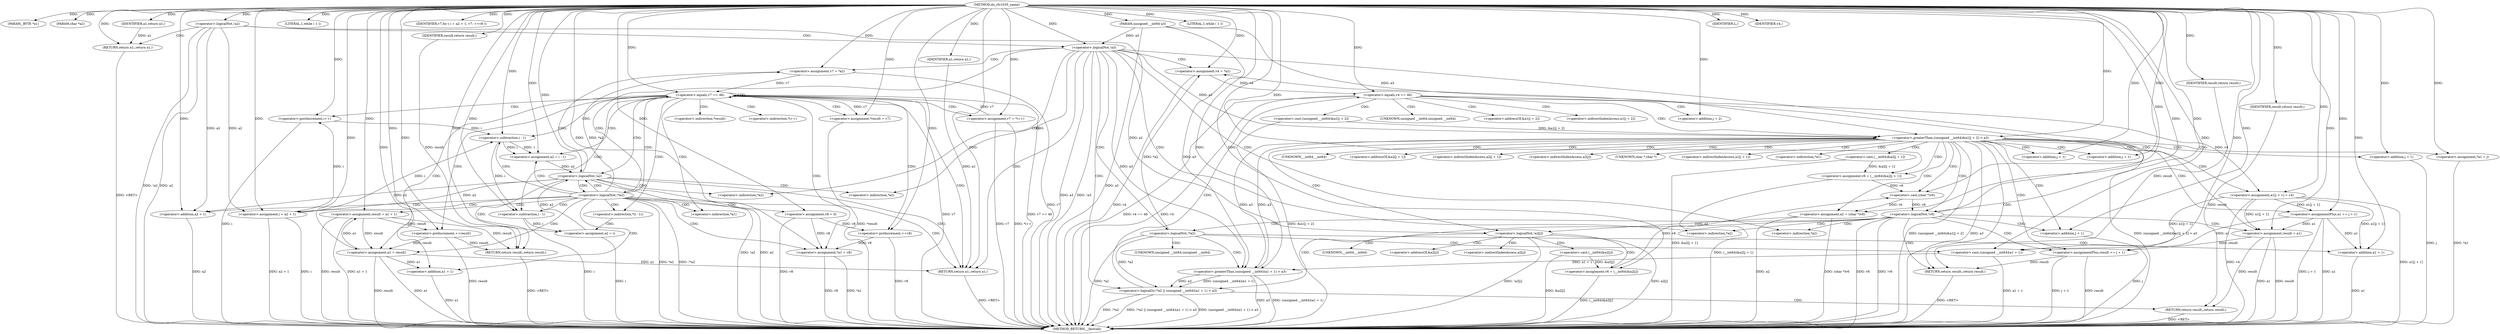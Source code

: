 digraph do_rfc1035_name {  
"1000108" [label = "(METHOD,do_rfc1035_name)" ]
"1000302" [label = "(METHOD_RETURN,__fastcall)" ]
"1000109" [label = "(PARAM,_BYTE *a1)" ]
"1000110" [label = "(PARAM,char *a2)" ]
"1000111" [label = "(PARAM,unsigned __int64 a3)" ]
"1000121" [label = "(<operator>.logicalNot,!a2)" ]
"1000123" [label = "(RETURN,return a1;,return a1;)" ]
"1000124" [label = "(IDENTIFIER,a1,return a1;)" ]
"1000126" [label = "(<operator>.logicalNot,!a3)" ]
"1000130" [label = "(LITERAL,1,while ( 1 ))" ]
"1000132" [label = "(<operator>.assignment,v7 = *a2)" ]
"1000137" [label = "(<operator>.logicalNot,!*a2)" ]
"1000141" [label = "(<operator>.assignment,result = a1 + 1)" ]
"1000143" [label = "(<operator>.addition,a1 + 1)" ]
"1000146" [label = "(<operator>.assignment,v8 = 0)" ]
"1000150" [label = "(<operator>.assignment,i = a2 + 1)" ]
"1000152" [label = "(<operator>.addition,a2 + 1)" ]
"1000155" [label = "(IDENTIFIER,v7,for ( i = a2 + 1; v7; ++v8 ))" ]
"1000156" [label = "(<operator>.preIncrement,++v8)" ]
"1000160" [label = "(<operator>.equals,v7 == 46)" ]
"1000164" [label = "(<operator>.assignment,*result = v7)" ]
"1000168" [label = "(<operator>.assignment,v7 = *i++)" ]
"1000171" [label = "(<operator>.postIncrement,i++)" ]
"1000173" [label = "(<operator>.preIncrement,++result)" ]
"1000175" [label = "(<operator>.assignment,*a1 = v8)" ]
"1000179" [label = "(<operator>.assignment,a2 = i - 1)" ]
"1000181" [label = "(<operator>.subtraction,i - 1)" ]
"1000186" [label = "(<operator>.subtraction,i - 1)" ]
"1000189" [label = "(<operator>.assignment,a2 = i)" ]
"1000192" [label = "(<operator>.assignment,a1 = result)" ]
"1000196" [label = "(<operator>.logicalNot,!a2)" ]
"1000198" [label = "(RETURN,return result;,return result;)" ]
"1000199" [label = "(IDENTIFIER,result,return result;)" ]
"1000200" [label = "(RETURN,return a1;,return a1;)" ]
"1000201" [label = "(IDENTIFIER,a1,return a1;)" ]
"1000203" [label = "(LITERAL,1,while ( 1 ))" ]
"1000205" [label = "(<operator>.assignment,result = a1)" ]
"1000208" [label = "(<operator>.assignment,v4 = *a2)" ]
"1000213" [label = "(<operator>.logicalOr,!*a2 || (unsigned __int64)(a1 + 1) > a3)" ]
"1000214" [label = "(<operator>.logicalNot,!*a2)" ]
"1000217" [label = "(<operator>.greaterThan,(unsigned __int64)(a1 + 1) > a3)" ]
"1000218" [label = "(<operator>.cast,(unsigned __int64)(a1 + 1))" ]
"1000220" [label = "(<operator>.addition,a1 + 1)" ]
"1000224" [label = "(RETURN,return result;,return result;)" ]
"1000225" [label = "(IDENTIFIER,result,return result;)" ]
"1000226" [label = "(IDENTIFIER,L,)" ]
"1000227" [label = "(IDENTIFIER,v4,)" ]
"1000230" [label = "(<operator>.equals,v4 == 46)" ]
"1000235" [label = "(<operator>.greaterThan,(unsigned __int64)&a1[j + 2] > a3)" ]
"1000236" [label = "(<operator>.cast,(unsigned __int64)&a1[j + 2])" ]
"1000241" [label = "(<operator>.addition,j + 2)" ]
"1000246" [label = "(<operator>.assignment,a1[j + 1] = v4)" ]
"1000249" [label = "(<operator>.addition,j + 1)" ]
"1000253" [label = "(<operator>.assignment,*a1 = j)" ]
"1000257" [label = "(<operator>.assignment,v6 = (__int64)&a2[j + 1])" ]
"1000259" [label = "(<operator>.cast,(__int64)&a2[j + 1])" ]
"1000264" [label = "(<operator>.addition,j + 1)" ]
"1000268" [label = "(<operator>.logicalNot,!a2[j])" ]
"1000272" [label = "(<operator>.assignment,v6 = (__int64)&a2[j])" ]
"1000274" [label = "(<operator>.cast,(__int64)&a2[j])" ]
"1000280" [label = "(<operator>.assignmentPlus,a1 += j + 1)" ]
"1000282" [label = "(<operator>.addition,j + 1)" ]
"1000285" [label = "(<operator>.assignment,a2 = (char *)v6)" ]
"1000287" [label = "(<operator>.cast,(char *)v6)" ]
"1000291" [label = "(<operator>.logicalNot,!v6)" ]
"1000295" [label = "(<operator>.assignmentPlus,result += j + 1)" ]
"1000297" [label = "(<operator>.addition,j + 1)" ]
"1000300" [label = "(RETURN,return result;,return result;)" ]
"1000301" [label = "(IDENTIFIER,result,return result;)" ]
"1000134" [label = "(<operator>.indirection,*a2)" ]
"1000138" [label = "(<operator>.indirection,*a2)" ]
"1000165" [label = "(<operator>.indirection,*result)" ]
"1000170" [label = "(<operator>.indirection,*i++)" ]
"1000176" [label = "(<operator>.indirection,*a1)" ]
"1000185" [label = "(<operator>.indirection,*(i - 1))" ]
"1000210" [label = "(<operator>.indirection,*a2)" ]
"1000215" [label = "(<operator>.indirection,*a2)" ]
"1000219" [label = "(UNKNOWN,unsigned __int64,unsigned __int64)" ]
"1000237" [label = "(UNKNOWN,unsigned __int64,unsigned __int64)" ]
"1000238" [label = "(<operator>.addressOf,&a1[j + 2])" ]
"1000239" [label = "(<operator>.indirectIndexAccess,a1[j + 2])" ]
"1000247" [label = "(<operator>.indirectIndexAccess,a1[j + 1])" ]
"1000254" [label = "(<operator>.indirection,*a1)" ]
"1000260" [label = "(UNKNOWN,__int64,__int64)" ]
"1000261" [label = "(<operator>.addressOf,&a2[j + 1])" ]
"1000262" [label = "(<operator>.indirectIndexAccess,a2[j + 1])" ]
"1000269" [label = "(<operator>.indirectIndexAccess,a2[j])" ]
"1000275" [label = "(UNKNOWN,__int64,__int64)" ]
"1000276" [label = "(<operator>.addressOf,&a2[j])" ]
"1000277" [label = "(<operator>.indirectIndexAccess,a2[j])" ]
"1000288" [label = "(UNKNOWN,char *,char *)" ]
  "1000126" -> "1000302"  [ label = "DDG: a3"] 
  "1000213" -> "1000302"  [ label = "DDG: !*a2"] 
  "1000137" -> "1000302"  [ label = "DDG: *a2"] 
  "1000205" -> "1000302"  [ label = "DDG: a1"] 
  "1000192" -> "1000302"  [ label = "DDG: a1"] 
  "1000186" -> "1000302"  [ label = "DDG: i"] 
  "1000143" -> "1000302"  [ label = "DDG: a1"] 
  "1000160" -> "1000302"  [ label = "DDG: v7"] 
  "1000217" -> "1000302"  [ label = "DDG: (unsigned __int64)(a1 + 1)"] 
  "1000192" -> "1000302"  [ label = "DDG: result"] 
  "1000141" -> "1000302"  [ label = "DDG: a1 + 1"] 
  "1000189" -> "1000302"  [ label = "DDG: i"] 
  "1000217" -> "1000302"  [ label = "DDG: a3"] 
  "1000235" -> "1000302"  [ label = "DDG: a3"] 
  "1000257" -> "1000302"  [ label = "DDG: (__int64)&a2[j + 1]"] 
  "1000173" -> "1000302"  [ label = "DDG: result"] 
  "1000268" -> "1000302"  [ label = "DDG: a2[j]"] 
  "1000121" -> "1000302"  [ label = "DDG: a2"] 
  "1000141" -> "1000302"  [ label = "DDG: result"] 
  "1000213" -> "1000302"  [ label = "DDG: !*a2 || (unsigned __int64)(a1 + 1) > a3"] 
  "1000213" -> "1000302"  [ label = "DDG: (unsigned __int64)(a1 + 1) > a3"] 
  "1000175" -> "1000302"  [ label = "DDG: v8"] 
  "1000230" -> "1000302"  [ label = "DDG: v4 == 46"] 
  "1000156" -> "1000302"  [ label = "DDG: v8"] 
  "1000220" -> "1000302"  [ label = "DDG: a1"] 
  "1000150" -> "1000302"  [ label = "DDG: a2 + 1"] 
  "1000121" -> "1000302"  [ label = "DDG: !a2"] 
  "1000297" -> "1000302"  [ label = "DDG: j"] 
  "1000295" -> "1000302"  [ label = "DDG: result"] 
  "1000272" -> "1000302"  [ label = "DDG: (__int64)&a2[j]"] 
  "1000137" -> "1000302"  [ label = "DDG: !*a2"] 
  "1000282" -> "1000302"  [ label = "DDG: j"] 
  "1000218" -> "1000302"  [ label = "DDG: a1 + 1"] 
  "1000152" -> "1000302"  [ label = "DDG: a2"] 
  "1000268" -> "1000302"  [ label = "DDG: !a2[j]"] 
  "1000132" -> "1000302"  [ label = "DDG: v7"] 
  "1000291" -> "1000302"  [ label = "DDG: v6"] 
  "1000146" -> "1000302"  [ label = "DDG: v8"] 
  "1000235" -> "1000302"  [ label = "DDG: (unsigned __int64)&a1[j + 2]"] 
  "1000280" -> "1000302"  [ label = "DDG: j + 1"] 
  "1000246" -> "1000302"  [ label = "DDG: a1[j + 1]"] 
  "1000214" -> "1000302"  [ label = "DDG: *a2"] 
  "1000259" -> "1000302"  [ label = "DDG: &a2[j + 1]"] 
  "1000246" -> "1000302"  [ label = "DDG: v4"] 
  "1000168" -> "1000302"  [ label = "DDG: *i++"] 
  "1000291" -> "1000302"  [ label = "DDG: !v6"] 
  "1000285" -> "1000302"  [ label = "DDG: a2"] 
  "1000230" -> "1000302"  [ label = "DDG: v4"] 
  "1000285" -> "1000302"  [ label = "DDG: (char *)v6"] 
  "1000208" -> "1000302"  [ label = "DDG: v4"] 
  "1000280" -> "1000302"  [ label = "DDG: a1"] 
  "1000126" -> "1000302"  [ label = "DDG: !a3"] 
  "1000205" -> "1000302"  [ label = "DDG: result"] 
  "1000175" -> "1000302"  [ label = "DDG: *a1"] 
  "1000196" -> "1000302"  [ label = "DDG: !a2"] 
  "1000168" -> "1000302"  [ label = "DDG: v7"] 
  "1000236" -> "1000302"  [ label = "DDG: &a1[j + 2]"] 
  "1000160" -> "1000302"  [ label = "DDG: v7 == 46"] 
  "1000253" -> "1000302"  [ label = "DDG: *a1"] 
  "1000111" -> "1000302"  [ label = "DDG: a3"] 
  "1000274" -> "1000302"  [ label = "DDG: &a2[j]"] 
  "1000171" -> "1000302"  [ label = "DDG: i"] 
  "1000196" -> "1000302"  [ label = "DDG: a2"] 
  "1000295" -> "1000302"  [ label = "DDG: j + 1"] 
  "1000164" -> "1000302"  [ label = "DDG: *result"] 
  "1000150" -> "1000302"  [ label = "DDG: i"] 
  "1000235" -> "1000302"  [ label = "DDG: (unsigned __int64)&a1[j + 2] > a3"] 
  "1000123" -> "1000302"  [ label = "DDG: <RET>"] 
  "1000198" -> "1000302"  [ label = "DDG: <RET>"] 
  "1000224" -> "1000302"  [ label = "DDG: <RET>"] 
  "1000300" -> "1000302"  [ label = "DDG: <RET>"] 
  "1000200" -> "1000302"  [ label = "DDG: <RET>"] 
  "1000108" -> "1000109"  [ label = "DDG: "] 
  "1000108" -> "1000110"  [ label = "DDG: "] 
  "1000108" -> "1000111"  [ label = "DDG: "] 
  "1000108" -> "1000121"  [ label = "DDG: "] 
  "1000124" -> "1000123"  [ label = "DDG: a1"] 
  "1000108" -> "1000123"  [ label = "DDG: "] 
  "1000108" -> "1000124"  [ label = "DDG: "] 
  "1000111" -> "1000126"  [ label = "DDG: a3"] 
  "1000108" -> "1000126"  [ label = "DDG: "] 
  "1000108" -> "1000130"  [ label = "DDG: "] 
  "1000137" -> "1000132"  [ label = "DDG: *a2"] 
  "1000108" -> "1000132"  [ label = "DDG: "] 
  "1000192" -> "1000141"  [ label = "DDG: a1"] 
  "1000108" -> "1000141"  [ label = "DDG: "] 
  "1000192" -> "1000143"  [ label = "DDG: a1"] 
  "1000108" -> "1000143"  [ label = "DDG: "] 
  "1000108" -> "1000146"  [ label = "DDG: "] 
  "1000121" -> "1000150"  [ label = "DDG: a2"] 
  "1000196" -> "1000150"  [ label = "DDG: a2"] 
  "1000108" -> "1000150"  [ label = "DDG: "] 
  "1000121" -> "1000152"  [ label = "DDG: a2"] 
  "1000196" -> "1000152"  [ label = "DDG: a2"] 
  "1000108" -> "1000152"  [ label = "DDG: "] 
  "1000108" -> "1000155"  [ label = "DDG: "] 
  "1000146" -> "1000156"  [ label = "DDG: v8"] 
  "1000108" -> "1000156"  [ label = "DDG: "] 
  "1000132" -> "1000160"  [ label = "DDG: v7"] 
  "1000168" -> "1000160"  [ label = "DDG: v7"] 
  "1000108" -> "1000160"  [ label = "DDG: "] 
  "1000160" -> "1000164"  [ label = "DDG: v7"] 
  "1000108" -> "1000164"  [ label = "DDG: "] 
  "1000108" -> "1000168"  [ label = "DDG: "] 
  "1000150" -> "1000171"  [ label = "DDG: i"] 
  "1000108" -> "1000171"  [ label = "DDG: "] 
  "1000141" -> "1000173"  [ label = "DDG: result"] 
  "1000108" -> "1000173"  [ label = "DDG: "] 
  "1000156" -> "1000175"  [ label = "DDG: v8"] 
  "1000146" -> "1000175"  [ label = "DDG: v8"] 
  "1000108" -> "1000175"  [ label = "DDG: "] 
  "1000181" -> "1000179"  [ label = "DDG: i"] 
  "1000181" -> "1000179"  [ label = "DDG: 1"] 
  "1000108" -> "1000179"  [ label = "DDG: "] 
  "1000171" -> "1000181"  [ label = "DDG: i"] 
  "1000150" -> "1000181"  [ label = "DDG: i"] 
  "1000108" -> "1000181"  [ label = "DDG: "] 
  "1000181" -> "1000186"  [ label = "DDG: i"] 
  "1000108" -> "1000186"  [ label = "DDG: "] 
  "1000186" -> "1000189"  [ label = "DDG: i"] 
  "1000108" -> "1000189"  [ label = "DDG: "] 
  "1000173" -> "1000192"  [ label = "DDG: result"] 
  "1000141" -> "1000192"  [ label = "DDG: result"] 
  "1000108" -> "1000192"  [ label = "DDG: "] 
  "1000179" -> "1000196"  [ label = "DDG: a2"] 
  "1000189" -> "1000196"  [ label = "DDG: a2"] 
  "1000108" -> "1000196"  [ label = "DDG: "] 
  "1000199" -> "1000198"  [ label = "DDG: result"] 
  "1000173" -> "1000198"  [ label = "DDG: result"] 
  "1000141" -> "1000198"  [ label = "DDG: result"] 
  "1000108" -> "1000198"  [ label = "DDG: "] 
  "1000108" -> "1000199"  [ label = "DDG: "] 
  "1000201" -> "1000200"  [ label = "DDG: a1"] 
  "1000192" -> "1000200"  [ label = "DDG: a1"] 
  "1000108" -> "1000200"  [ label = "DDG: "] 
  "1000108" -> "1000201"  [ label = "DDG: "] 
  "1000108" -> "1000203"  [ label = "DDG: "] 
  "1000246" -> "1000205"  [ label = "DDG: a1[j + 1]"] 
  "1000280" -> "1000205"  [ label = "DDG: a1"] 
  "1000108" -> "1000205"  [ label = "DDG: "] 
  "1000214" -> "1000208"  [ label = "DDG: *a2"] 
  "1000108" -> "1000208"  [ label = "DDG: "] 
  "1000214" -> "1000213"  [ label = "DDG: *a2"] 
  "1000217" -> "1000213"  [ label = "DDG: (unsigned __int64)(a1 + 1)"] 
  "1000217" -> "1000213"  [ label = "DDG: a3"] 
  "1000218" -> "1000217"  [ label = "DDG: a1 + 1"] 
  "1000246" -> "1000218"  [ label = "DDG: a1[j + 1]"] 
  "1000108" -> "1000218"  [ label = "DDG: "] 
  "1000280" -> "1000218"  [ label = "DDG: a1"] 
  "1000246" -> "1000220"  [ label = "DDG: a1[j + 1]"] 
  "1000108" -> "1000220"  [ label = "DDG: "] 
  "1000280" -> "1000220"  [ label = "DDG: a1"] 
  "1000126" -> "1000217"  [ label = "DDG: a3"] 
  "1000235" -> "1000217"  [ label = "DDG: a3"] 
  "1000111" -> "1000217"  [ label = "DDG: a3"] 
  "1000108" -> "1000217"  [ label = "DDG: "] 
  "1000225" -> "1000224"  [ label = "DDG: result"] 
  "1000205" -> "1000224"  [ label = "DDG: result"] 
  "1000108" -> "1000225"  [ label = "DDG: "] 
  "1000108" -> "1000226"  [ label = "DDG: "] 
  "1000108" -> "1000227"  [ label = "DDG: "] 
  "1000208" -> "1000230"  [ label = "DDG: v4"] 
  "1000108" -> "1000230"  [ label = "DDG: "] 
  "1000236" -> "1000235"  [ label = "DDG: &a1[j + 2]"] 
  "1000108" -> "1000241"  [ label = "DDG: "] 
  "1000126" -> "1000235"  [ label = "DDG: a3"] 
  "1000217" -> "1000235"  [ label = "DDG: a3"] 
  "1000111" -> "1000235"  [ label = "DDG: a3"] 
  "1000108" -> "1000235"  [ label = "DDG: "] 
  "1000230" -> "1000246"  [ label = "DDG: v4"] 
  "1000108" -> "1000246"  [ label = "DDG: "] 
  "1000108" -> "1000249"  [ label = "DDG: "] 
  "1000108" -> "1000253"  [ label = "DDG: "] 
  "1000259" -> "1000257"  [ label = "DDG: &a2[j + 1]"] 
  "1000108" -> "1000257"  [ label = "DDG: "] 
  "1000108" -> "1000264"  [ label = "DDG: "] 
  "1000121" -> "1000268"  [ label = "DDG: a2"] 
  "1000285" -> "1000268"  [ label = "DDG: a2"] 
  "1000274" -> "1000272"  [ label = "DDG: &a2[j]"] 
  "1000108" -> "1000272"  [ label = "DDG: "] 
  "1000108" -> "1000280"  [ label = "DDG: "] 
  "1000246" -> "1000280"  [ label = "DDG: a1[j + 1]"] 
  "1000108" -> "1000282"  [ label = "DDG: "] 
  "1000287" -> "1000285"  [ label = "DDG: v6"] 
  "1000108" -> "1000285"  [ label = "DDG: "] 
  "1000257" -> "1000287"  [ label = "DDG: v6"] 
  "1000272" -> "1000287"  [ label = "DDG: v6"] 
  "1000108" -> "1000287"  [ label = "DDG: "] 
  "1000287" -> "1000291"  [ label = "DDG: v6"] 
  "1000108" -> "1000291"  [ label = "DDG: "] 
  "1000108" -> "1000295"  [ label = "DDG: "] 
  "1000205" -> "1000295"  [ label = "DDG: result"] 
  "1000108" -> "1000297"  [ label = "DDG: "] 
  "1000301" -> "1000300"  [ label = "DDG: result"] 
  "1000295" -> "1000300"  [ label = "DDG: result"] 
  "1000108" -> "1000301"  [ label = "DDG: "] 
  "1000121" -> "1000126"  [ label = "CDG: "] 
  "1000121" -> "1000123"  [ label = "CDG: "] 
  "1000126" -> "1000208"  [ label = "CDG: "] 
  "1000126" -> "1000205"  [ label = "CDG: "] 
  "1000126" -> "1000215"  [ label = "CDG: "] 
  "1000126" -> "1000214"  [ label = "CDG: "] 
  "1000126" -> "1000213"  [ label = "CDG: "] 
  "1000126" -> "1000210"  [ label = "CDG: "] 
  "1000126" -> "1000200"  [ label = "CDG: "] 
  "1000126" -> "1000138"  [ label = "CDG: "] 
  "1000126" -> "1000137"  [ label = "CDG: "] 
  "1000126" -> "1000134"  [ label = "CDG: "] 
  "1000126" -> "1000132"  [ label = "CDG: "] 
  "1000137" -> "1000200"  [ label = "CDG: "] 
  "1000137" -> "1000143"  [ label = "CDG: "] 
  "1000137" -> "1000141"  [ label = "CDG: "] 
  "1000137" -> "1000152"  [ label = "CDG: "] 
  "1000137" -> "1000150"  [ label = "CDG: "] 
  "1000137" -> "1000146"  [ label = "CDG: "] 
  "1000137" -> "1000176"  [ label = "CDG: "] 
  "1000137" -> "1000175"  [ label = "CDG: "] 
  "1000137" -> "1000192"  [ label = "CDG: "] 
  "1000137" -> "1000186"  [ label = "CDG: "] 
  "1000137" -> "1000185"  [ label = "CDG: "] 
  "1000137" -> "1000181"  [ label = "CDG: "] 
  "1000137" -> "1000179"  [ label = "CDG: "] 
  "1000137" -> "1000196"  [ label = "CDG: "] 
  "1000137" -> "1000160"  [ label = "CDG: "] 
  "1000160" -> "1000173"  [ label = "CDG: "] 
  "1000160" -> "1000171"  [ label = "CDG: "] 
  "1000160" -> "1000170"  [ label = "CDG: "] 
  "1000160" -> "1000168"  [ label = "CDG: "] 
  "1000160" -> "1000165"  [ label = "CDG: "] 
  "1000160" -> "1000164"  [ label = "CDG: "] 
  "1000160" -> "1000156"  [ label = "CDG: "] 
  "1000160" -> "1000176"  [ label = "CDG: "] 
  "1000160" -> "1000175"  [ label = "CDG: "] 
  "1000160" -> "1000192"  [ label = "CDG: "] 
  "1000160" -> "1000186"  [ label = "CDG: "] 
  "1000160" -> "1000185"  [ label = "CDG: "] 
  "1000160" -> "1000181"  [ label = "CDG: "] 
  "1000160" -> "1000179"  [ label = "CDG: "] 
  "1000160" -> "1000200"  [ label = "CDG: "] 
  "1000160" -> "1000196"  [ label = "CDG: "] 
  "1000160" -> "1000160"  [ label = "CDG: "] 
  "1000185" -> "1000189"  [ label = "CDG: "] 
  "1000196" -> "1000198"  [ label = "CDG: "] 
  "1000196" -> "1000200"  [ label = "CDG: "] 
  "1000196" -> "1000138"  [ label = "CDG: "] 
  "1000196" -> "1000137"  [ label = "CDG: "] 
  "1000196" -> "1000134"  [ label = "CDG: "] 
  "1000196" -> "1000132"  [ label = "CDG: "] 
  "1000213" -> "1000224"  [ label = "CDG: "] 
  "1000213" -> "1000230"  [ label = "CDG: "] 
  "1000214" -> "1000220"  [ label = "CDG: "] 
  "1000214" -> "1000219"  [ label = "CDG: "] 
  "1000214" -> "1000218"  [ label = "CDG: "] 
  "1000214" -> "1000217"  [ label = "CDG: "] 
  "1000230" -> "1000239"  [ label = "CDG: "] 
  "1000230" -> "1000238"  [ label = "CDG: "] 
  "1000230" -> "1000237"  [ label = "CDG: "] 
  "1000230" -> "1000236"  [ label = "CDG: "] 
  "1000230" -> "1000235"  [ label = "CDG: "] 
  "1000230" -> "1000241"  [ label = "CDG: "] 
  "1000235" -> "1000254"  [ label = "CDG: "] 
  "1000235" -> "1000253"  [ label = "CDG: "] 
  "1000235" -> "1000249"  [ label = "CDG: "] 
  "1000235" -> "1000247"  [ label = "CDG: "] 
  "1000235" -> "1000246"  [ label = "CDG: "] 
  "1000235" -> "1000269"  [ label = "CDG: "] 
  "1000235" -> "1000268"  [ label = "CDG: "] 
  "1000235" -> "1000264"  [ label = "CDG: "] 
  "1000235" -> "1000262"  [ label = "CDG: "] 
  "1000235" -> "1000261"  [ label = "CDG: "] 
  "1000235" -> "1000260"  [ label = "CDG: "] 
  "1000235" -> "1000259"  [ label = "CDG: "] 
  "1000235" -> "1000257"  [ label = "CDG: "] 
  "1000235" -> "1000288"  [ label = "CDG: "] 
  "1000235" -> "1000287"  [ label = "CDG: "] 
  "1000235" -> "1000285"  [ label = "CDG: "] 
  "1000235" -> "1000282"  [ label = "CDG: "] 
  "1000235" -> "1000280"  [ label = "CDG: "] 
  "1000235" -> "1000300"  [ label = "CDG: "] 
  "1000235" -> "1000297"  [ label = "CDG: "] 
  "1000235" -> "1000295"  [ label = "CDG: "] 
  "1000235" -> "1000291"  [ label = "CDG: "] 
  "1000268" -> "1000272"  [ label = "CDG: "] 
  "1000268" -> "1000277"  [ label = "CDG: "] 
  "1000268" -> "1000276"  [ label = "CDG: "] 
  "1000268" -> "1000275"  [ label = "CDG: "] 
  "1000268" -> "1000274"  [ label = "CDG: "] 
  "1000291" -> "1000300"  [ label = "CDG: "] 
  "1000291" -> "1000297"  [ label = "CDG: "] 
  "1000291" -> "1000295"  [ label = "CDG: "] 
  "1000291" -> "1000208"  [ label = "CDG: "] 
  "1000291" -> "1000205"  [ label = "CDG: "] 
  "1000291" -> "1000215"  [ label = "CDG: "] 
  "1000291" -> "1000214"  [ label = "CDG: "] 
  "1000291" -> "1000213"  [ label = "CDG: "] 
  "1000291" -> "1000210"  [ label = "CDG: "] 
}
